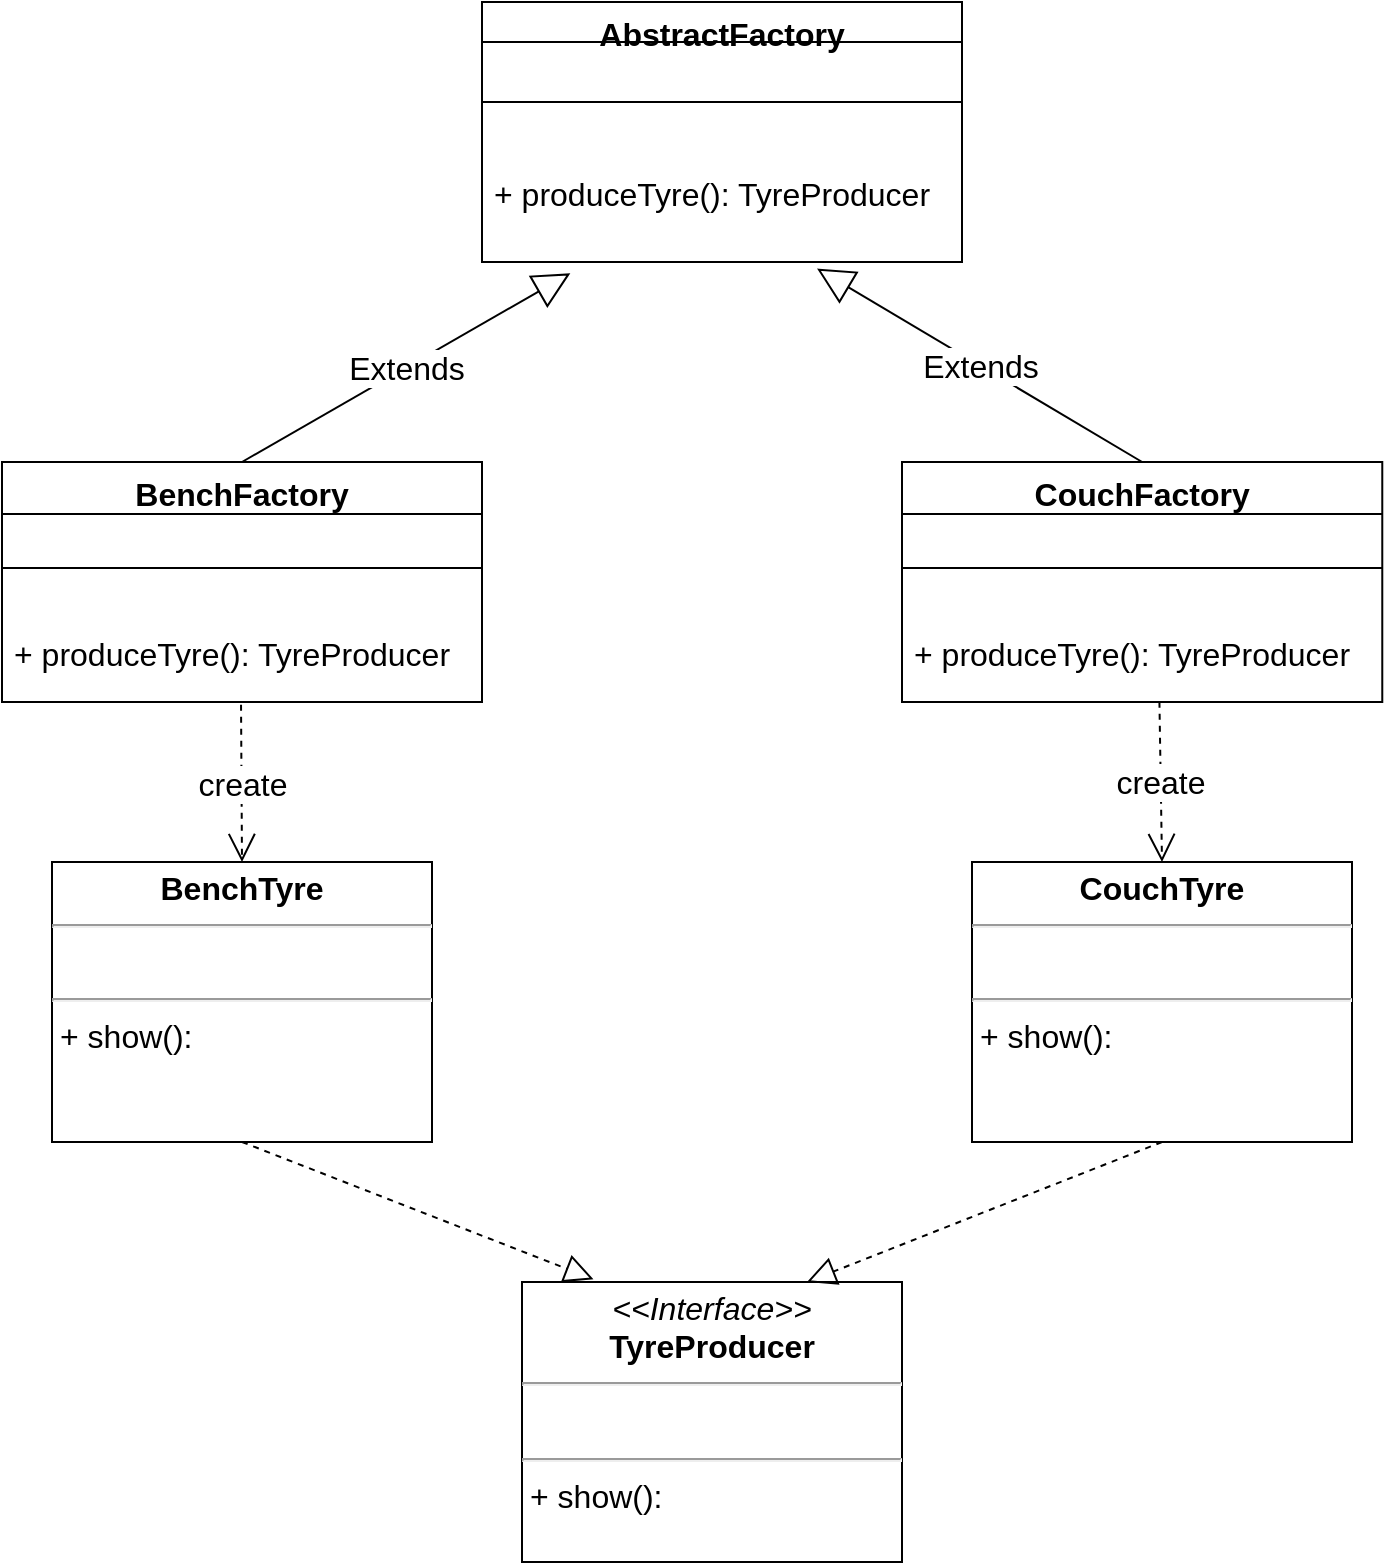 <mxfile version="13.7.3" type="device"><diagram id="27g4_dz10EmKz5x60_qp" name="第 1 页"><mxGraphModel dx="1566" dy="1934" grid="1" gridSize="10" guides="1" tooltips="1" connect="1" arrows="1" fold="1" page="1" pageScale="1" pageWidth="827" pageHeight="1169" math="0" shadow="0"><root><mxCell id="0"/><mxCell id="1" parent="0"/><mxCell id="QNhmQJyiBFBrpq6vVuZ6-4" value="&lt;p style=&quot;margin: 4px 0px 0px; text-align: center; font-size: 16px;&quot;&gt;&lt;i style=&quot;font-size: 16px;&quot;&gt;&amp;lt;&amp;lt;Interface&amp;gt;&amp;gt;&lt;/i&gt;&lt;br style=&quot;font-size: 16px;&quot;&gt;&lt;b style=&quot;font-size: 16px;&quot;&gt;TyreProducer&lt;/b&gt;&lt;/p&gt;&lt;hr style=&quot;font-size: 16px;&quot;&gt;&lt;p style=&quot;margin: 0px 0px 0px 4px; font-size: 16px;&quot;&gt;&lt;br style=&quot;font-size: 16px;&quot;&gt;&lt;/p&gt;&lt;hr style=&quot;font-size: 16px;&quot;&gt;&lt;p style=&quot;margin: 0px 0px 0px 4px; font-size: 16px;&quot;&gt;+ show():&amp;nbsp;&lt;br style=&quot;font-size: 16px;&quot;&gt;&lt;br style=&quot;font-size: 16px;&quot;&gt;&lt;/p&gt;" style="verticalAlign=top;align=left;overflow=fill;fontSize=16;fontFamily=Helvetica;html=1;" parent="1" vertex="1"><mxGeometry x="335" y="-360" width="190" height="140" as="geometry"/></mxCell><mxCell id="QNhmQJyiBFBrpq6vVuZ6-8" value="&lt;p style=&quot;margin: 4px 0px 0px ; text-align: center ; font-size: 16px&quot;&gt;&lt;b style=&quot;font-size: 16px&quot;&gt;BenchTyre&lt;/b&gt;&lt;/p&gt;&lt;hr style=&quot;font-size: 16px&quot;&gt;&lt;p style=&quot;margin: 0px 0px 0px 4px ; font-size: 16px&quot;&gt;&lt;br style=&quot;font-size: 16px&quot;&gt;&lt;/p&gt;&lt;hr style=&quot;font-size: 16px&quot;&gt;&lt;p style=&quot;margin: 0px 0px 0px 4px ; font-size: 16px&quot;&gt;+ show():&amp;nbsp;&lt;br style=&quot;font-size: 16px&quot;&gt;&lt;br style=&quot;font-size: 16px&quot;&gt;&lt;/p&gt;" style="verticalAlign=top;align=left;overflow=fill;fontSize=16;fontFamily=Helvetica;html=1;" parent="1" vertex="1"><mxGeometry x="100" y="-570" width="190" height="140" as="geometry"/></mxCell><mxCell id="QNhmQJyiBFBrpq6vVuZ6-11" value="&lt;p style=&quot;margin: 4px 0px 0px ; text-align: center ; font-size: 16px&quot;&gt;&lt;b style=&quot;font-size: 16px&quot;&gt;CouchTyre&lt;/b&gt;&lt;/p&gt;&lt;hr style=&quot;font-size: 16px&quot;&gt;&lt;p style=&quot;margin: 0px 0px 0px 4px ; font-size: 16px&quot;&gt;&lt;br style=&quot;font-size: 16px&quot;&gt;&lt;/p&gt;&lt;hr style=&quot;font-size: 16px&quot;&gt;&lt;p style=&quot;margin: 0px 0px 0px 4px ; font-size: 16px&quot;&gt;+ show():&amp;nbsp;&lt;br style=&quot;font-size: 16px&quot;&gt;&lt;br style=&quot;font-size: 16px&quot;&gt;&lt;/p&gt;" style="verticalAlign=top;align=left;overflow=fill;fontSize=16;fontFamily=Helvetica;html=1;" parent="1" vertex="1"><mxGeometry x="560" y="-570" width="190" height="140" as="geometry"/></mxCell><mxCell id="QNhmQJyiBFBrpq6vVuZ6-15" value="create" style="endArrow=open;endSize=12;dashed=1;html=1;entryX=0.5;entryY=0;entryDx=0;entryDy=0;exitX=0.498;exitY=1.033;exitDx=0;exitDy=0;exitPerimeter=0;fontSize=16;" parent="1" source="QNhmQJyiBFBrpq6vVuZ6-7" target="QNhmQJyiBFBrpq6vVuZ6-8" edge="1"><mxGeometry width="160" relative="1" as="geometry"><mxPoint x="-245" y="-630" as="sourcePoint"/><mxPoint x="-85" y="-630" as="targetPoint"/></mxGeometry></mxCell><mxCell id="QNhmQJyiBFBrpq6vVuZ6-16" value="create" style="endArrow=open;endSize=12;dashed=1;html=1;entryX=0.5;entryY=0;entryDx=0;entryDy=0;exitX=0.536;exitY=0.997;exitDx=0;exitDy=0;exitPerimeter=0;fontSize=16;" parent="1" source="QNhmQJyiBFBrpq6vVuZ6-14" target="QNhmQJyiBFBrpq6vVuZ6-11" edge="1"><mxGeometry width="160" relative="1" as="geometry"><mxPoint x="845" y="-610" as="sourcePoint"/><mxPoint x="1005" y="-610" as="targetPoint"/></mxGeometry></mxCell><mxCell id="QNhmQJyiBFBrpq6vVuZ6-19" value="" style="endArrow=block;dashed=1;endFill=0;endSize=12;html=1;entryX=0.188;entryY=-0.01;entryDx=0;entryDy=0;entryPerimeter=0;exitX=0.5;exitY=1;exitDx=0;exitDy=0;fontSize=16;" parent="1" source="QNhmQJyiBFBrpq6vVuZ6-8" target="QNhmQJyiBFBrpq6vVuZ6-4" edge="1"><mxGeometry width="160" relative="1" as="geometry"><mxPoint x="-105" y="-330" as="sourcePoint"/><mxPoint x="55" y="-330" as="targetPoint"/></mxGeometry></mxCell><mxCell id="QNhmQJyiBFBrpq6vVuZ6-22" value="" style="endArrow=block;dashed=1;endFill=0;endSize=12;html=1;exitX=0.5;exitY=1;exitDx=0;exitDy=0;entryX=0.75;entryY=0;entryDx=0;entryDy=0;fontSize=16;" parent="1" source="QNhmQJyiBFBrpq6vVuZ6-11" target="QNhmQJyiBFBrpq6vVuZ6-4" edge="1"><mxGeometry width="160" relative="1" as="geometry"><mxPoint x="795" y="-290" as="sourcePoint"/><mxPoint x="955" y="-290" as="targetPoint"/></mxGeometry></mxCell><mxCell id="QNhmQJyiBFBrpq6vVuZ6-23" value="Extends" style="endArrow=block;endSize=16;endFill=0;html=1;exitX=0.5;exitY=0;exitDx=0;exitDy=0;entryX=0.184;entryY=1.113;entryDx=0;entryDy=0;entryPerimeter=0;fontSize=16;" parent="1" source="QNhmQJyiBFBrpq6vVuZ6-5" target="QNhmQJyiBFBrpq6vVuZ6-3" edge="1"><mxGeometry width="160" relative="1" as="geometry"><mxPoint x="-35" y="-850" as="sourcePoint"/><mxPoint x="355" y="-790" as="targetPoint"/></mxGeometry></mxCell><mxCell id="QNhmQJyiBFBrpq6vVuZ6-24" value="Extends" style="endArrow=block;endSize=16;endFill=0;html=1;exitX=0.5;exitY=0;exitDx=0;exitDy=0;entryX=0.698;entryY=1.066;entryDx=0;entryDy=0;entryPerimeter=0;fontSize=16;" parent="1" source="QNhmQJyiBFBrpq6vVuZ6-12" target="QNhmQJyiBFBrpq6vVuZ6-3" edge="1"><mxGeometry width="160" relative="1" as="geometry"><mxPoint x="625" y="-830" as="sourcePoint"/><mxPoint x="785" y="-830" as="targetPoint"/></mxGeometry></mxCell><mxCell id="QNhmQJyiBFBrpq6vVuZ6-1" value="AbstractFactory" style="swimlane;fontStyle=1;align=center;verticalAlign=top;childLayout=stackLayout;horizontal=1;startSize=20;horizontalStack=0;resizeParent=1;resizeParentMax=0;resizeLast=0;collapsible=1;marginBottom=0;fontSize=16;" parent="1" vertex="1"><mxGeometry x="315" y="-1000" width="240" height="130" as="geometry"><mxRectangle x="120" y="60" width="100" height="26" as="alternateBounds"/></mxGeometry></mxCell><mxCell id="QNhmQJyiBFBrpq6vVuZ6-2" value="" style="line;strokeWidth=1;fillColor=none;align=left;verticalAlign=middle;spacingTop=-1;spacingLeft=3;spacingRight=3;rotatable=0;labelPosition=right;points=[];portConstraint=eastwest;fontSize=16;" parent="QNhmQJyiBFBrpq6vVuZ6-1" vertex="1"><mxGeometry y="20" width="240" height="60" as="geometry"/></mxCell><mxCell id="QNhmQJyiBFBrpq6vVuZ6-3" value="+ produceTyre(): TyreProducer" style="text;strokeColor=none;fillColor=none;align=left;verticalAlign=top;spacingLeft=4;spacingRight=4;overflow=hidden;rotatable=0;points=[[0,0.5],[1,0.5]];portConstraint=eastwest;fontSize=16;" parent="QNhmQJyiBFBrpq6vVuZ6-1" vertex="1"><mxGeometry y="80" width="240" height="50" as="geometry"/></mxCell><mxCell id="QNhmQJyiBFBrpq6vVuZ6-5" value="BenchFactory" style="swimlane;fontStyle=1;align=center;verticalAlign=top;childLayout=stackLayout;horizontal=1;startSize=26;horizontalStack=0;resizeParent=1;resizeParentMax=0;resizeLast=0;collapsible=1;marginBottom=0;fontSize=16;" parent="1" vertex="1"><mxGeometry x="75" y="-770" width="240" height="120" as="geometry"/></mxCell><mxCell id="QNhmQJyiBFBrpq6vVuZ6-6" value="" style="line;strokeWidth=1;fillColor=none;align=left;verticalAlign=middle;spacingTop=-1;spacingLeft=3;spacingRight=3;rotatable=0;labelPosition=right;points=[];portConstraint=eastwest;fontSize=16;" parent="QNhmQJyiBFBrpq6vVuZ6-5" vertex="1"><mxGeometry y="26" width="240" height="54" as="geometry"/></mxCell><mxCell id="QNhmQJyiBFBrpq6vVuZ6-7" value="+ produceTyre(): TyreProducer" style="text;strokeColor=none;fillColor=none;align=left;verticalAlign=top;spacingLeft=4;spacingRight=4;overflow=hidden;rotatable=0;points=[[0,0.5],[1,0.5]];portConstraint=eastwest;fontSize=16;" parent="QNhmQJyiBFBrpq6vVuZ6-5" vertex="1"><mxGeometry y="80" width="240" height="40" as="geometry"/></mxCell><mxCell id="QNhmQJyiBFBrpq6vVuZ6-12" value="CouchFactory" style="swimlane;fontStyle=1;align=center;verticalAlign=top;childLayout=stackLayout;horizontal=1;startSize=26;horizontalStack=0;resizeParent=1;resizeParentMax=0;resizeLast=0;collapsible=1;marginBottom=0;fontSize=16;" parent="1" vertex="1"><mxGeometry x="525" y="-770" width="240.14" height="120" as="geometry"/></mxCell><mxCell id="QNhmQJyiBFBrpq6vVuZ6-13" value="" style="line;strokeWidth=1;fillColor=none;align=left;verticalAlign=middle;spacingTop=-1;spacingLeft=3;spacingRight=3;rotatable=0;labelPosition=right;points=[];portConstraint=eastwest;fontSize=16;" parent="QNhmQJyiBFBrpq6vVuZ6-12" vertex="1"><mxGeometry y="26" width="240.14" height="54" as="geometry"/></mxCell><mxCell id="QNhmQJyiBFBrpq6vVuZ6-14" value="+ produceTyre(): TyreProducer" style="text;strokeColor=none;fillColor=none;align=left;verticalAlign=top;spacingLeft=4;spacingRight=4;overflow=hidden;rotatable=0;points=[[0,0.5],[1,0.5]];portConstraint=eastwest;fontSize=16;" parent="QNhmQJyiBFBrpq6vVuZ6-12" vertex="1"><mxGeometry y="80" width="240.14" height="40" as="geometry"/></mxCell></root></mxGraphModel></diagram></mxfile>